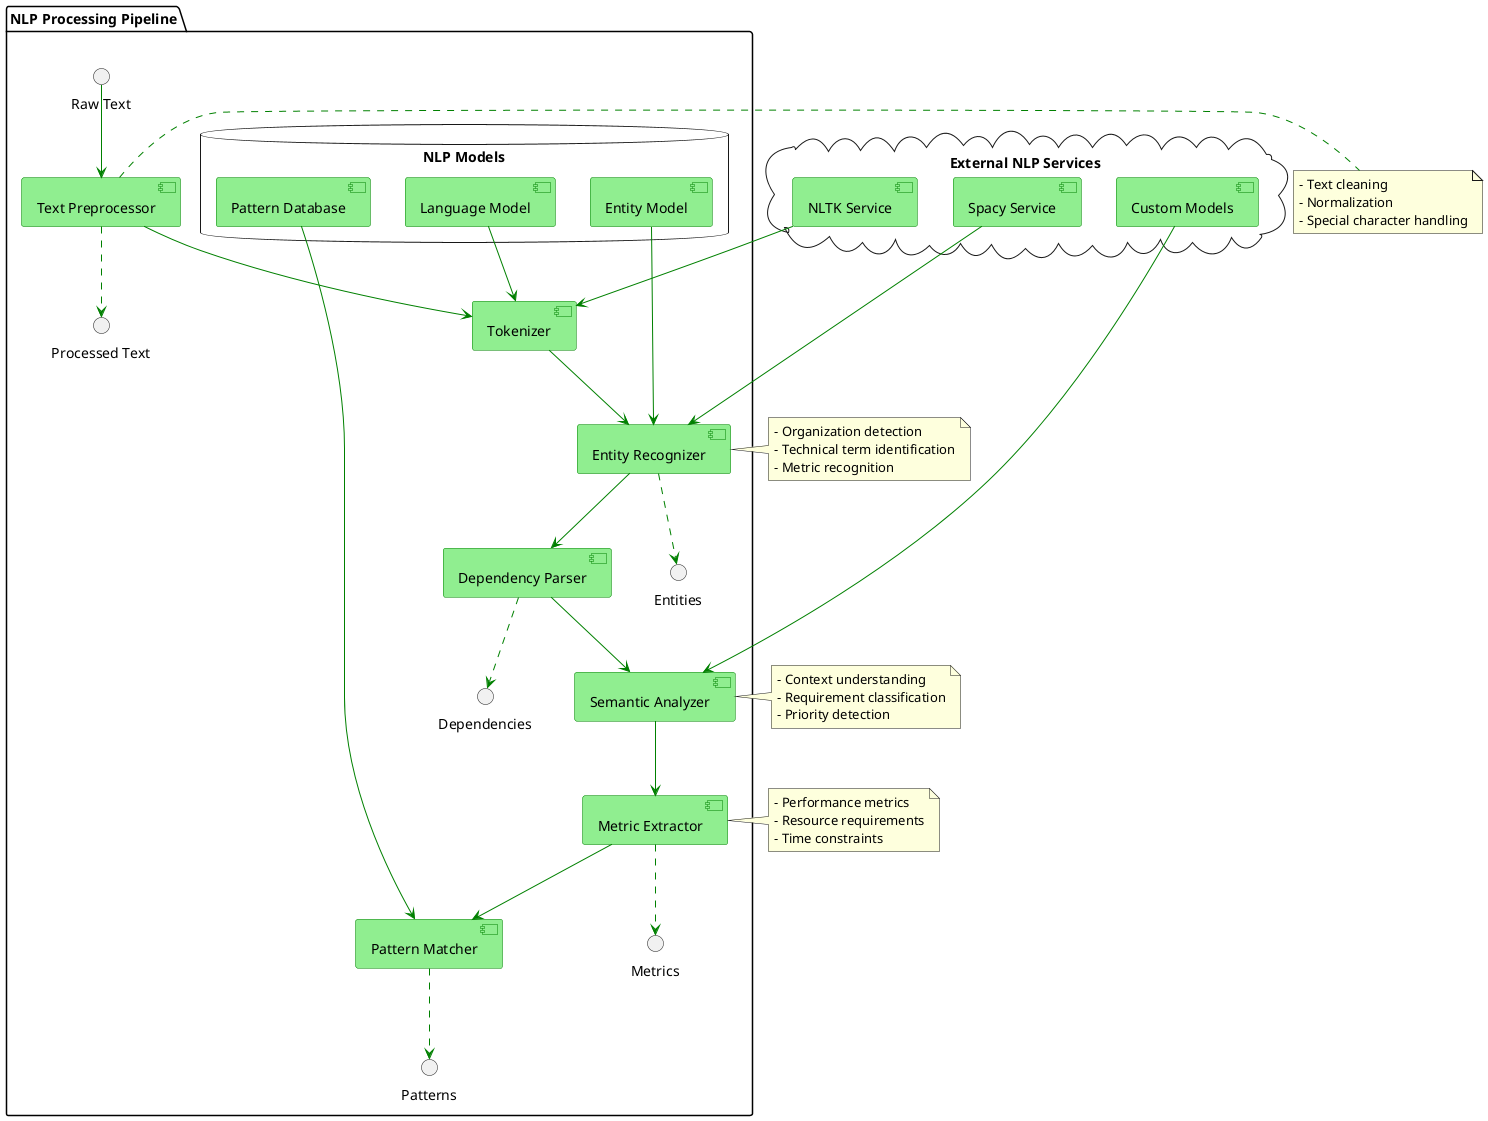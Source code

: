 @startuml NLP Component Detail

skinparam component {
    BackgroundColor LightGreen
    BorderColor Green
    ArrowColor Green
}

package "NLP Processing Pipeline" {
    [Text Preprocessor] as preproc
    [Tokenizer] as token
    [Entity Recognizer] as ner
    [Dependency Parser] as dep
    [Semantic Analyzer] as sem
    [Metric Extractor] as metric
    [Pattern Matcher] as pattern
    
    interface "Raw Text" as raw
    interface "Processed Text" as processed
    interface "Entities" as entities
    interface "Dependencies" as deps
    interface "Metrics" as metrics
    interface "Patterns" as patterns
    
    database "NLP Models" {
        [Language Model]
        [Entity Model]
        [Pattern Database]
    }
}

cloud "External NLP Services" {
    [Spacy Service]
    [NLTK Service]
    [Custom Models]
}

' Flow
raw --> preproc
preproc --> token
token --> ner
ner --> dep
dep --> sem
sem --> metric
metric --> pattern

' Interfaces
preproc ..> processed
ner ..> entities
dep ..> deps
metric ..> metrics
pattern ..> patterns

' Model Usage
[Language Model] --> token
[Entity Model] --> ner
[Pattern Database] --> pattern

' External Services
[Spacy Service] --> ner
[NLTK Service] --> token
[Custom Models] --> sem

note right of preproc
  - Text cleaning
  - Normalization
  - Special character handling
end note

note right of ner
  - Organization detection
  - Technical term identification
  - Metric recognition
end note

note right of sem
  - Context understanding
  - Requirement classification
  - Priority detection
end note

note right of metric
  - Performance metrics
  - Resource requirements
  - Time constraints
end note

@enduml
